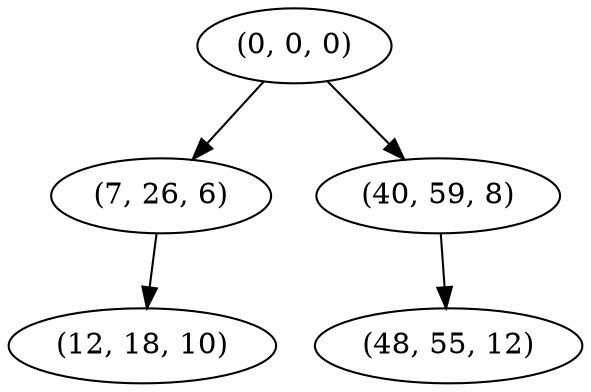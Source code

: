 digraph tree {
    "(0, 0, 0)";
    "(7, 26, 6)";
    "(12, 18, 10)";
    "(40, 59, 8)";
    "(48, 55, 12)";
    "(0, 0, 0)" -> "(7, 26, 6)";
    "(0, 0, 0)" -> "(40, 59, 8)";
    "(7, 26, 6)" -> "(12, 18, 10)";
    "(40, 59, 8)" -> "(48, 55, 12)";
}
